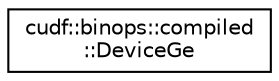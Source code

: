 digraph "Graphical Class Hierarchy"
{
  edge [fontname="Helvetica",fontsize="10",labelfontname="Helvetica",labelfontsize="10"];
  node [fontname="Helvetica",fontsize="10",shape=record];
  rankdir="LR";
  Node0 [label="cudf::binops::compiled\l::DeviceGe",height=0.2,width=0.4,color="black", fillcolor="white", style="filled",URL="$structcudf_1_1binops_1_1compiled_1_1DeviceGe.html"];
}
